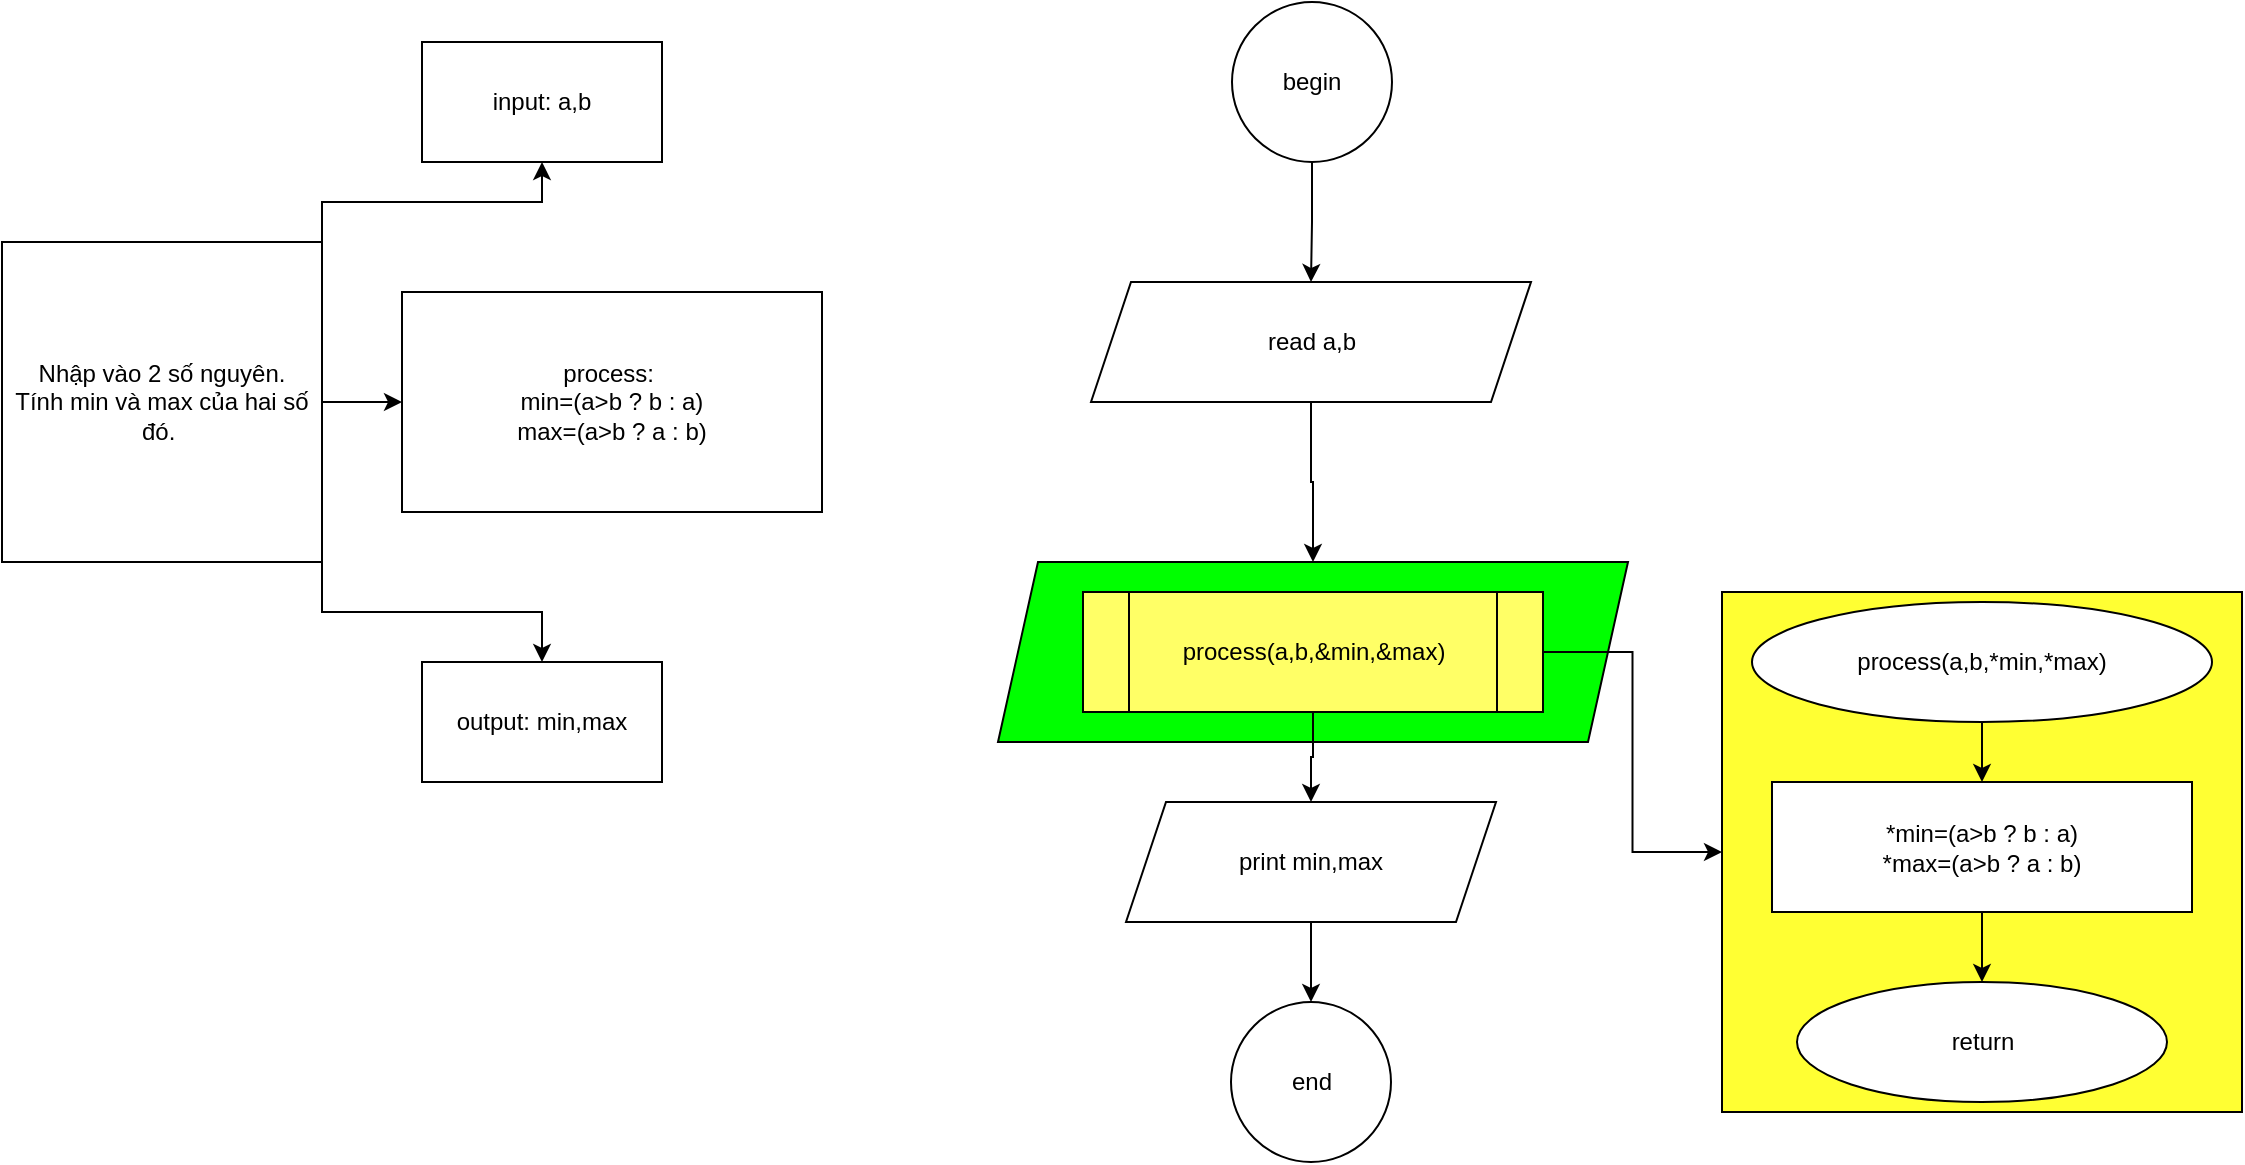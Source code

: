 <mxfile version="21.1.2" type="device">
  <diagram name="Page-1" id="ku2NRgXe_EvO_DPxdaPF">
    <mxGraphModel dx="1954" dy="526" grid="1" gridSize="10" guides="1" tooltips="1" connect="1" arrows="1" fold="1" page="1" pageScale="1" pageWidth="850" pageHeight="1100" math="0" shadow="0">
      <root>
        <mxCell id="0" />
        <mxCell id="1" parent="0" />
        <mxCell id="NMX3EiVmsY4vrp13YF5O-1" style="edgeStyle=orthogonalEdgeStyle;rounded=0;orthogonalLoop=1;jettySize=auto;html=1;entryX=0.5;entryY=0;entryDx=0;entryDy=0;" edge="1" parent="1" source="NMX3EiVmsY4vrp13YF5O-2" target="NMX3EiVmsY4vrp13YF5O-34">
          <mxGeometry relative="1" as="geometry">
            <mxPoint x="425.5" y="140" as="targetPoint" />
          </mxGeometry>
        </mxCell>
        <mxCell id="NMX3EiVmsY4vrp13YF5O-2" value="begin" style="ellipse;whiteSpace=wrap;html=1;aspect=fixed;" vertex="1" parent="1">
          <mxGeometry x="385" y="10" width="80" height="80" as="geometry" />
        </mxCell>
        <mxCell id="NMX3EiVmsY4vrp13YF5O-3" value="end" style="ellipse;whiteSpace=wrap;html=1;aspect=fixed;" vertex="1" parent="1">
          <mxGeometry x="384.5" y="510" width="80" height="80" as="geometry" />
        </mxCell>
        <mxCell id="NMX3EiVmsY4vrp13YF5O-4" style="edgeStyle=orthogonalEdgeStyle;rounded=0;orthogonalLoop=1;jettySize=auto;html=1;entryX=0.5;entryY=0;entryDx=0;entryDy=0;exitX=0.5;exitY=1;exitDx=0;exitDy=0;" edge="1" parent="1" source="NMX3EiVmsY4vrp13YF5O-34" target="NMX3EiVmsY4vrp13YF5O-15">
          <mxGeometry relative="1" as="geometry">
            <mxPoint x="426" y="370" as="targetPoint" />
            <mxPoint x="425.5" y="240" as="sourcePoint" />
          </mxGeometry>
        </mxCell>
        <mxCell id="NMX3EiVmsY4vrp13YF5O-11" style="edgeStyle=orthogonalEdgeStyle;rounded=0;orthogonalLoop=1;jettySize=auto;html=1;exitX=0.5;exitY=1;exitDx=0;exitDy=0;" edge="1" parent="1">
          <mxGeometry relative="1" as="geometry">
            <mxPoint x="760" y="100" as="sourcePoint" />
            <mxPoint x="760" y="100" as="targetPoint" />
          </mxGeometry>
        </mxCell>
        <mxCell id="NMX3EiVmsY4vrp13YF5O-15" value="" style="shape=parallelogram;perimeter=parallelogramPerimeter;whiteSpace=wrap;html=1;fixedSize=1;fillColor=#00FF00;" vertex="1" parent="1">
          <mxGeometry x="268" y="290" width="315" height="90" as="geometry" />
        </mxCell>
        <mxCell id="NMX3EiVmsY4vrp13YF5O-16" style="edgeStyle=orthogonalEdgeStyle;rounded=0;orthogonalLoop=1;jettySize=auto;html=1;entryX=0.5;entryY=0;entryDx=0;entryDy=0;" edge="1" parent="1" source="NMX3EiVmsY4vrp13YF5O-18" target="NMX3EiVmsY4vrp13YF5O-20">
          <mxGeometry relative="1" as="geometry" />
        </mxCell>
        <mxCell id="NMX3EiVmsY4vrp13YF5O-17" style="edgeStyle=orthogonalEdgeStyle;rounded=0;orthogonalLoop=1;jettySize=auto;html=1;exitX=1;exitY=0.5;exitDx=0;exitDy=0;" edge="1" parent="1" source="NMX3EiVmsY4vrp13YF5O-18" target="NMX3EiVmsY4vrp13YF5O-21">
          <mxGeometry relative="1" as="geometry">
            <mxPoint x="670" y="415.353" as="targetPoint" />
          </mxGeometry>
        </mxCell>
        <mxCell id="NMX3EiVmsY4vrp13YF5O-18" value="process(a,b,&amp;amp;min,&amp;amp;max)" style="shape=process;whiteSpace=wrap;html=1;backgroundOutline=1;fillColor=#FFFF66;" vertex="1" parent="1">
          <mxGeometry x="310.5" y="305" width="230" height="60" as="geometry" />
        </mxCell>
        <mxCell id="NMX3EiVmsY4vrp13YF5O-19" style="edgeStyle=orthogonalEdgeStyle;rounded=0;orthogonalLoop=1;jettySize=auto;html=1;entryX=0.5;entryY=0;entryDx=0;entryDy=0;" edge="1" parent="1" source="NMX3EiVmsY4vrp13YF5O-20" target="NMX3EiVmsY4vrp13YF5O-3">
          <mxGeometry relative="1" as="geometry" />
        </mxCell>
        <mxCell id="NMX3EiVmsY4vrp13YF5O-20" value="print min,max" style="shape=parallelogram;perimeter=parallelogramPerimeter;whiteSpace=wrap;html=1;fixedSize=1;" vertex="1" parent="1">
          <mxGeometry x="332" y="410" width="185" height="60" as="geometry" />
        </mxCell>
        <mxCell id="NMX3EiVmsY4vrp13YF5O-21" value="" style="whiteSpace=wrap;html=1;aspect=fixed;fillColor=#FFFF33;" vertex="1" parent="1">
          <mxGeometry x="630" y="305" width="260" height="260" as="geometry" />
        </mxCell>
        <mxCell id="NMX3EiVmsY4vrp13YF5O-22" style="edgeStyle=orthogonalEdgeStyle;rounded=0;orthogonalLoop=1;jettySize=auto;html=1;entryX=0.5;entryY=0;entryDx=0;entryDy=0;" edge="1" parent="1" source="NMX3EiVmsY4vrp13YF5O-23" target="NMX3EiVmsY4vrp13YF5O-26">
          <mxGeometry relative="1" as="geometry" />
        </mxCell>
        <mxCell id="NMX3EiVmsY4vrp13YF5O-23" value="process(a,b,*min,*max)" style="ellipse;whiteSpace=wrap;html=1;" vertex="1" parent="1">
          <mxGeometry x="645" y="310" width="230" height="60" as="geometry" />
        </mxCell>
        <mxCell id="NMX3EiVmsY4vrp13YF5O-24" value="return" style="ellipse;whiteSpace=wrap;html=1;" vertex="1" parent="1">
          <mxGeometry x="667.5" y="500" width="185" height="60" as="geometry" />
        </mxCell>
        <mxCell id="NMX3EiVmsY4vrp13YF5O-25" style="edgeStyle=orthogonalEdgeStyle;rounded=0;orthogonalLoop=1;jettySize=auto;html=1;" edge="1" parent="1" source="NMX3EiVmsY4vrp13YF5O-26" target="NMX3EiVmsY4vrp13YF5O-24">
          <mxGeometry relative="1" as="geometry" />
        </mxCell>
        <mxCell id="NMX3EiVmsY4vrp13YF5O-26" value="*min=(a&amp;gt;b ? b : a)&lt;br&gt;*max=(a&amp;gt;b ? a : b)" style="rounded=0;whiteSpace=wrap;html=1;" vertex="1" parent="1">
          <mxGeometry x="655" y="400" width="210" height="65" as="geometry" />
        </mxCell>
        <mxCell id="NMX3EiVmsY4vrp13YF5O-27" style="edgeStyle=orthogonalEdgeStyle;rounded=0;orthogonalLoop=1;jettySize=auto;html=1;exitX=1;exitY=0;exitDx=0;exitDy=0;" edge="1" parent="1" source="NMX3EiVmsY4vrp13YF5O-30" target="NMX3EiVmsY4vrp13YF5O-31">
          <mxGeometry relative="1" as="geometry">
            <mxPoint x="-10" y="80" as="targetPoint" />
          </mxGeometry>
        </mxCell>
        <mxCell id="NMX3EiVmsY4vrp13YF5O-28" style="edgeStyle=orthogonalEdgeStyle;rounded=0;orthogonalLoop=1;jettySize=auto;html=1;" edge="1" parent="1" source="NMX3EiVmsY4vrp13YF5O-30" target="NMX3EiVmsY4vrp13YF5O-32">
          <mxGeometry relative="1" as="geometry">
            <mxPoint x="30" y="210" as="targetPoint" />
          </mxGeometry>
        </mxCell>
        <mxCell id="NMX3EiVmsY4vrp13YF5O-29" style="edgeStyle=orthogonalEdgeStyle;rounded=0;orthogonalLoop=1;jettySize=auto;html=1;exitX=1;exitY=1;exitDx=0;exitDy=0;" edge="1" parent="1" source="NMX3EiVmsY4vrp13YF5O-30" target="NMX3EiVmsY4vrp13YF5O-33">
          <mxGeometry relative="1" as="geometry">
            <mxPoint x="40" y="380" as="targetPoint" />
          </mxGeometry>
        </mxCell>
        <mxCell id="NMX3EiVmsY4vrp13YF5O-30" value="&lt;div&gt;Nhập vào 2 số nguyên.&lt;/div&gt;Tính min và max của hai số đó.&amp;nbsp;" style="whiteSpace=wrap;html=1;aspect=fixed;" vertex="1" parent="1">
          <mxGeometry x="-230" y="130" width="160" height="160" as="geometry" />
        </mxCell>
        <mxCell id="NMX3EiVmsY4vrp13YF5O-31" value="input: a,b" style="rounded=0;whiteSpace=wrap;html=1;" vertex="1" parent="1">
          <mxGeometry x="-20" y="30" width="120" height="60" as="geometry" />
        </mxCell>
        <mxCell id="NMX3EiVmsY4vrp13YF5O-32" value="process:&amp;nbsp;&lt;br&gt;min=(a&amp;gt;b ? b : a)&lt;br&gt;max=(a&amp;gt;b ? a : b)" style="rounded=0;whiteSpace=wrap;html=1;" vertex="1" parent="1">
          <mxGeometry x="-30" y="155" width="210" height="110" as="geometry" />
        </mxCell>
        <mxCell id="NMX3EiVmsY4vrp13YF5O-33" value="output: min,max" style="rounded=0;whiteSpace=wrap;html=1;" vertex="1" parent="1">
          <mxGeometry x="-20" y="340" width="120" height="60" as="geometry" />
        </mxCell>
        <mxCell id="NMX3EiVmsY4vrp13YF5O-34" value="read a,b" style="shape=parallelogram;perimeter=parallelogramPerimeter;whiteSpace=wrap;html=1;fixedSize=1;" vertex="1" parent="1">
          <mxGeometry x="314.5" y="150" width="220" height="60" as="geometry" />
        </mxCell>
      </root>
    </mxGraphModel>
  </diagram>
</mxfile>
